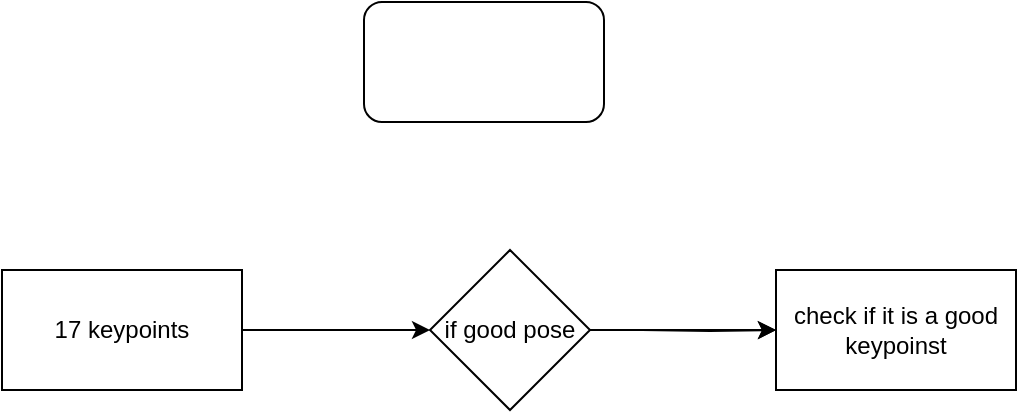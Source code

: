 <mxfile version="24.3.1" type="device">
  <diagram name="Page-1" id="DYcwWERTmzacjXAGGPeE">
    <mxGraphModel dx="984" dy="659" grid="0" gridSize="10" guides="1" tooltips="1" connect="1" arrows="1" fold="1" page="0" pageScale="1" pageWidth="850" pageHeight="1100" math="0" shadow="0">
      <root>
        <mxCell id="0" />
        <mxCell id="1" parent="0" />
        <mxCell id="-HXaLWI_iHjkZmF-2EiG-3" value="" style="edgeStyle=orthogonalEdgeStyle;rounded=0;orthogonalLoop=1;jettySize=auto;html=1;" edge="1" parent="1" source="-HXaLWI_iHjkZmF-2EiG-1" target="-HXaLWI_iHjkZmF-2EiG-6">
          <mxGeometry relative="1" as="geometry">
            <mxPoint x="385" y="202" as="targetPoint" />
          </mxGeometry>
        </mxCell>
        <mxCell id="-HXaLWI_iHjkZmF-2EiG-1" value="17 keypoints" style="rounded=0;whiteSpace=wrap;html=1;" vertex="1" parent="1">
          <mxGeometry x="185" y="172" width="120" height="60" as="geometry" />
        </mxCell>
        <mxCell id="-HXaLWI_iHjkZmF-2EiG-5" value="" style="edgeStyle=orthogonalEdgeStyle;rounded=0;orthogonalLoop=1;jettySize=auto;html=1;" edge="1" parent="1" target="-HXaLWI_iHjkZmF-2EiG-4">
          <mxGeometry relative="1" as="geometry">
            <mxPoint x="505" y="202" as="sourcePoint" />
          </mxGeometry>
        </mxCell>
        <mxCell id="-HXaLWI_iHjkZmF-2EiG-4" value="check if it is a good keypoinst" style="rounded=0;whiteSpace=wrap;html=1;" vertex="1" parent="1">
          <mxGeometry x="572" y="172" width="120" height="60" as="geometry" />
        </mxCell>
        <mxCell id="-HXaLWI_iHjkZmF-2EiG-8" value="" style="edgeStyle=orthogonalEdgeStyle;rounded=0;orthogonalLoop=1;jettySize=auto;html=1;" edge="1" parent="1" source="-HXaLWI_iHjkZmF-2EiG-6" target="-HXaLWI_iHjkZmF-2EiG-4">
          <mxGeometry relative="1" as="geometry" />
        </mxCell>
        <mxCell id="-HXaLWI_iHjkZmF-2EiG-6" value="if good pose" style="rhombus;whiteSpace=wrap;html=1;" vertex="1" parent="1">
          <mxGeometry x="399" y="162" width="80" height="80" as="geometry" />
        </mxCell>
        <mxCell id="-HXaLWI_iHjkZmF-2EiG-9" value="" style="rounded=1;whiteSpace=wrap;html=1;" vertex="1" parent="1">
          <mxGeometry x="366" y="38" width="120" height="60" as="geometry" />
        </mxCell>
      </root>
    </mxGraphModel>
  </diagram>
</mxfile>
